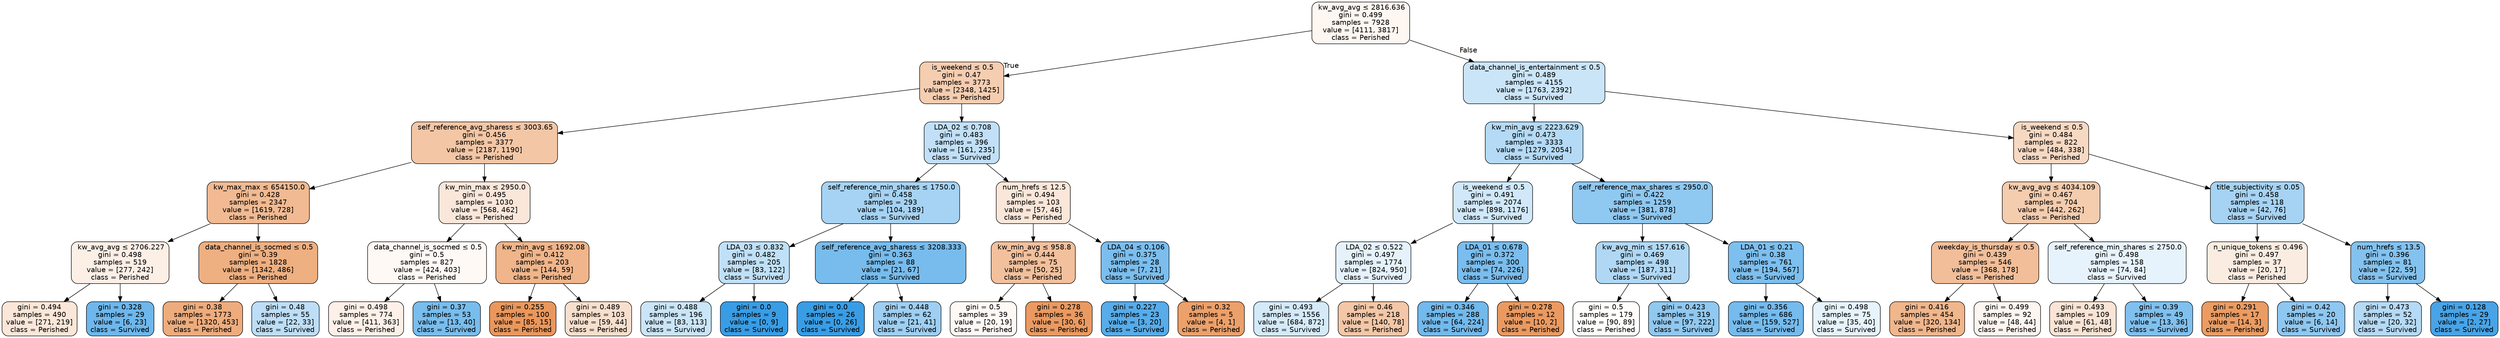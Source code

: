 digraph Tree {
node [shape=box, style="filled, rounded", color="black", fontname=helvetica] ;
edge [fontname=helvetica] ;
0 [label=< kw_avg_avg &le; 2816.636<br/>gini = 0.499<br/>samples = 7928<br/>value = [4111, 3817]<br/>class = Perished>, fillcolor="#fdf6f1"] ;
1 [label=< is_weekend &le; 0.5<br/>gini = 0.47<br/>samples = 3773<br/>value = [2348, 1425]<br/>class = Perished>, fillcolor="#f5cdb1"] ;
0 -> 1 [labeldistance=2.5, labelangle=45, headlabel="True"] ;
2 [label=< self_reference_avg_sharess &le; 3003.65<br/>gini = 0.456<br/>samples = 3377<br/>value = [2187, 1190]<br/>class = Perished>, fillcolor="#f3c6a5"] ;
1 -> 2 ;
3 [label=< kw_max_max &le; 654150.0<br/>gini = 0.428<br/>samples = 2347<br/>value = [1619, 728]<br/>class = Perished>, fillcolor="#f1ba92"] ;
2 -> 3 ;
4 [label=< kw_avg_avg &le; 2706.227<br/>gini = 0.498<br/>samples = 519<br/>value = [277, 242]<br/>class = Perished>, fillcolor="#fcefe6"] ;
3 -> 4 ;
5 [label=<gini = 0.494<br/>samples = 490<br/>value = [271, 219]<br/>class = Perished>, fillcolor="#fae7d9"] ;
4 -> 5 ;
6 [label=<gini = 0.328<br/>samples = 29<br/>value = [6, 23]<br/>class = Survived>, fillcolor="#6db7ec"] ;
4 -> 6 ;
7 [label=< data_channel_is_socmed &le; 0.5<br/>gini = 0.39<br/>samples = 1828<br/>value = [1342, 486]<br/>class = Perished>, fillcolor="#eeaf81"] ;
3 -> 7 ;
8 [label=<gini = 0.38<br/>samples = 1773<br/>value = [1320, 453]<br/>class = Perished>, fillcolor="#eeac7d"] ;
7 -> 8 ;
9 [label=<gini = 0.48<br/>samples = 55<br/>value = [22, 33]<br/>class = Survived>, fillcolor="#bddef6"] ;
7 -> 9 ;
10 [label=< kw_min_max &le; 2950.0<br/>gini = 0.495<br/>samples = 1030<br/>value = [568, 462]<br/>class = Perished>, fillcolor="#fae7da"] ;
2 -> 10 ;
11 [label=< data_channel_is_socmed &le; 0.5<br/>gini = 0.5<br/>samples = 827<br/>value = [424, 403]<br/>class = Perished>, fillcolor="#fef9f5"] ;
10 -> 11 ;
12 [label=<gini = 0.498<br/>samples = 774<br/>value = [411, 363]<br/>class = Perished>, fillcolor="#fcf0e8"] ;
11 -> 12 ;
13 [label=<gini = 0.37<br/>samples = 53<br/>value = [13, 40]<br/>class = Survived>, fillcolor="#79bded"] ;
11 -> 13 ;
14 [label=< kw_min_avg &le; 1692.08<br/>gini = 0.412<br/>samples = 203<br/>value = [144, 59]<br/>class = Perished>, fillcolor="#f0b58a"] ;
10 -> 14 ;
15 [label=<gini = 0.255<br/>samples = 100<br/>value = [85, 15]<br/>class = Perished>, fillcolor="#ea975c"] ;
14 -> 15 ;
16 [label=<gini = 0.489<br/>samples = 103<br/>value = [59, 44]<br/>class = Perished>, fillcolor="#f8dfcd"] ;
14 -> 16 ;
17 [label=< LDA_02 &le; 0.708<br/>gini = 0.483<br/>samples = 396<br/>value = [161, 235]<br/>class = Survived>, fillcolor="#c1e0f7"] ;
1 -> 17 ;
18 [label=< self_reference_min_shares &le; 1750.0<br/>gini = 0.458<br/>samples = 293<br/>value = [104, 189]<br/>class = Survived>, fillcolor="#a6d3f3"] ;
17 -> 18 ;
19 [label=< LDA_03 &le; 0.832<br/>gini = 0.482<br/>samples = 205<br/>value = [83, 122]<br/>class = Survived>, fillcolor="#c0e0f7"] ;
18 -> 19 ;
20 [label=<gini = 0.488<br/>samples = 196<br/>value = [83, 113]<br/>class = Survived>, fillcolor="#cae5f8"] ;
19 -> 20 ;
21 [label=<gini = 0.0<br/>samples = 9<br/>value = [0, 9]<br/>class = Survived>, fillcolor="#399de5"] ;
19 -> 21 ;
22 [label=< self_reference_avg_sharess &le; 3208.333<br/>gini = 0.363<br/>samples = 88<br/>value = [21, 67]<br/>class = Survived>, fillcolor="#77bced"] ;
18 -> 22 ;
23 [label=<gini = 0.0<br/>samples = 26<br/>value = [0, 26]<br/>class = Survived>, fillcolor="#399de5"] ;
22 -> 23 ;
24 [label=<gini = 0.448<br/>samples = 62<br/>value = [21, 41]<br/>class = Survived>, fillcolor="#9ecff2"] ;
22 -> 24 ;
25 [label=< num_hrefs &le; 12.5<br/>gini = 0.494<br/>samples = 103<br/>value = [57, 46]<br/>class = Perished>, fillcolor="#fae7d9"] ;
17 -> 25 ;
26 [label=< kw_min_avg &le; 958.8<br/>gini = 0.444<br/>samples = 75<br/>value = [50, 25]<br/>class = Perished>, fillcolor="#f2c09c"] ;
25 -> 26 ;
27 [label=<gini = 0.5<br/>samples = 39<br/>value = [20, 19]<br/>class = Perished>, fillcolor="#fef9f5"] ;
26 -> 27 ;
28 [label=<gini = 0.278<br/>samples = 36<br/>value = [30, 6]<br/>class = Perished>, fillcolor="#ea9a61"] ;
26 -> 28 ;
29 [label=< LDA_04 &le; 0.106<br/>gini = 0.375<br/>samples = 28<br/>value = [7, 21]<br/>class = Survived>, fillcolor="#7bbeee"] ;
25 -> 29 ;
30 [label=<gini = 0.227<br/>samples = 23<br/>value = [3, 20]<br/>class = Survived>, fillcolor="#57ace9"] ;
29 -> 30 ;
31 [label=<gini = 0.32<br/>samples = 5<br/>value = [4, 1]<br/>class = Perished>, fillcolor="#eca06a"] ;
29 -> 31 ;
32 [label=< data_channel_is_entertainment &le; 0.5<br/>gini = 0.489<br/>samples = 4155<br/>value = [1763, 2392]<br/>class = Survived>, fillcolor="#cbe5f8"] ;
0 -> 32 [labeldistance=2.5, labelangle=-45, headlabel="False"] ;
33 [label=< kw_min_avg &le; 2223.629<br/>gini = 0.473<br/>samples = 3333<br/>value = [1279, 2054]<br/>class = Survived>, fillcolor="#b4daf5"] ;
32 -> 33 ;
34 [label=< is_weekend &le; 0.5<br/>gini = 0.491<br/>samples = 2074<br/>value = [898, 1176]<br/>class = Survived>, fillcolor="#d0e8f9"] ;
33 -> 34 ;
35 [label=< LDA_02 &le; 0.522<br/>gini = 0.497<br/>samples = 1774<br/>value = [824, 950]<br/>class = Survived>, fillcolor="#e5f2fc"] ;
34 -> 35 ;
36 [label=<gini = 0.493<br/>samples = 1556<br/>value = [684, 872]<br/>class = Survived>, fillcolor="#d4eaf9"] ;
35 -> 36 ;
37 [label=<gini = 0.46<br/>samples = 218<br/>value = [140, 78]<br/>class = Perished>, fillcolor="#f3c7a7"] ;
35 -> 37 ;
38 [label=< LDA_01 &le; 0.678<br/>gini = 0.372<br/>samples = 300<br/>value = [74, 226]<br/>class = Survived>, fillcolor="#7abdee"] ;
34 -> 38 ;
39 [label=<gini = 0.346<br/>samples = 288<br/>value = [64, 224]<br/>class = Survived>, fillcolor="#72b9ec"] ;
38 -> 39 ;
40 [label=<gini = 0.278<br/>samples = 12<br/>value = [10, 2]<br/>class = Perished>, fillcolor="#ea9a61"] ;
38 -> 40 ;
41 [label=< self_reference_max_shares &le; 2950.0<br/>gini = 0.422<br/>samples = 1259<br/>value = [381, 878]<br/>class = Survived>, fillcolor="#8fc8f0"] ;
33 -> 41 ;
42 [label=< kw_avg_min &le; 157.616<br/>gini = 0.469<br/>samples = 498<br/>value = [187, 311]<br/>class = Survived>, fillcolor="#b0d8f5"] ;
41 -> 42 ;
43 [label=<gini = 0.5<br/>samples = 179<br/>value = [90, 89]<br/>class = Perished>, fillcolor="#fffefd"] ;
42 -> 43 ;
44 [label=<gini = 0.423<br/>samples = 319<br/>value = [97, 222]<br/>class = Survived>, fillcolor="#90c8f0"] ;
42 -> 44 ;
45 [label=< LDA_01 &le; 0.21<br/>gini = 0.38<br/>samples = 761<br/>value = [194, 567]<br/>class = Survived>, fillcolor="#7dbfee"] ;
41 -> 45 ;
46 [label=<gini = 0.356<br/>samples = 686<br/>value = [159, 527]<br/>class = Survived>, fillcolor="#75bbed"] ;
45 -> 46 ;
47 [label=<gini = 0.498<br/>samples = 75<br/>value = [35, 40]<br/>class = Survived>, fillcolor="#e6f3fc"] ;
45 -> 47 ;
48 [label=< is_weekend &le; 0.5<br/>gini = 0.484<br/>samples = 822<br/>value = [484, 338]<br/>class = Perished>, fillcolor="#f7d9c3"] ;
32 -> 48 ;
49 [label=< kw_avg_avg &le; 4034.109<br/>gini = 0.467<br/>samples = 704<br/>value = [442, 262]<br/>class = Perished>, fillcolor="#f4ccae"] ;
48 -> 49 ;
50 [label=< weekday_is_thursday &le; 0.5<br/>gini = 0.439<br/>samples = 546<br/>value = [368, 178]<br/>class = Perished>, fillcolor="#f2be99"] ;
49 -> 50 ;
51 [label=<gini = 0.416<br/>samples = 454<br/>value = [320, 134]<br/>class = Perished>, fillcolor="#f0b68c"] ;
50 -> 51 ;
52 [label=<gini = 0.499<br/>samples = 92<br/>value = [48, 44]<br/>class = Perished>, fillcolor="#fdf5ef"] ;
50 -> 52 ;
53 [label=< self_reference_min_shares &le; 2750.0<br/>gini = 0.498<br/>samples = 158<br/>value = [74, 84]<br/>class = Survived>, fillcolor="#e7f3fc"] ;
49 -> 53 ;
54 [label=<gini = 0.493<br/>samples = 109<br/>value = [61, 48]<br/>class = Perished>, fillcolor="#f9e4d5"] ;
53 -> 54 ;
55 [label=<gini = 0.39<br/>samples = 49<br/>value = [13, 36]<br/>class = Survived>, fillcolor="#80c0ee"] ;
53 -> 55 ;
56 [label=< title_subjectivity &le; 0.05<br/>gini = 0.458<br/>samples = 118<br/>value = [42, 76]<br/>class = Survived>, fillcolor="#a6d3f3"] ;
48 -> 56 ;
57 [label=< n_unique_tokens &le; 0.496<br/>gini = 0.497<br/>samples = 37<br/>value = [20, 17]<br/>class = Perished>, fillcolor="#fbece1"] ;
56 -> 57 ;
58 [label=<gini = 0.291<br/>samples = 17<br/>value = [14, 3]<br/>class = Perished>, fillcolor="#eb9c63"] ;
57 -> 58 ;
59 [label=<gini = 0.42<br/>samples = 20<br/>value = [6, 14]<br/>class = Survived>, fillcolor="#8ec7f0"] ;
57 -> 59 ;
60 [label=< num_hrefs &le; 13.5<br/>gini = 0.396<br/>samples = 81<br/>value = [22, 59]<br/>class = Survived>, fillcolor="#83c2ef"] ;
56 -> 60 ;
61 [label=<gini = 0.473<br/>samples = 52<br/>value = [20, 32]<br/>class = Survived>, fillcolor="#b5daf5"] ;
60 -> 61 ;
62 [label=<gini = 0.128<br/>samples = 29<br/>value = [2, 27]<br/>class = Survived>, fillcolor="#48a4e7"] ;
60 -> 62 ;
}